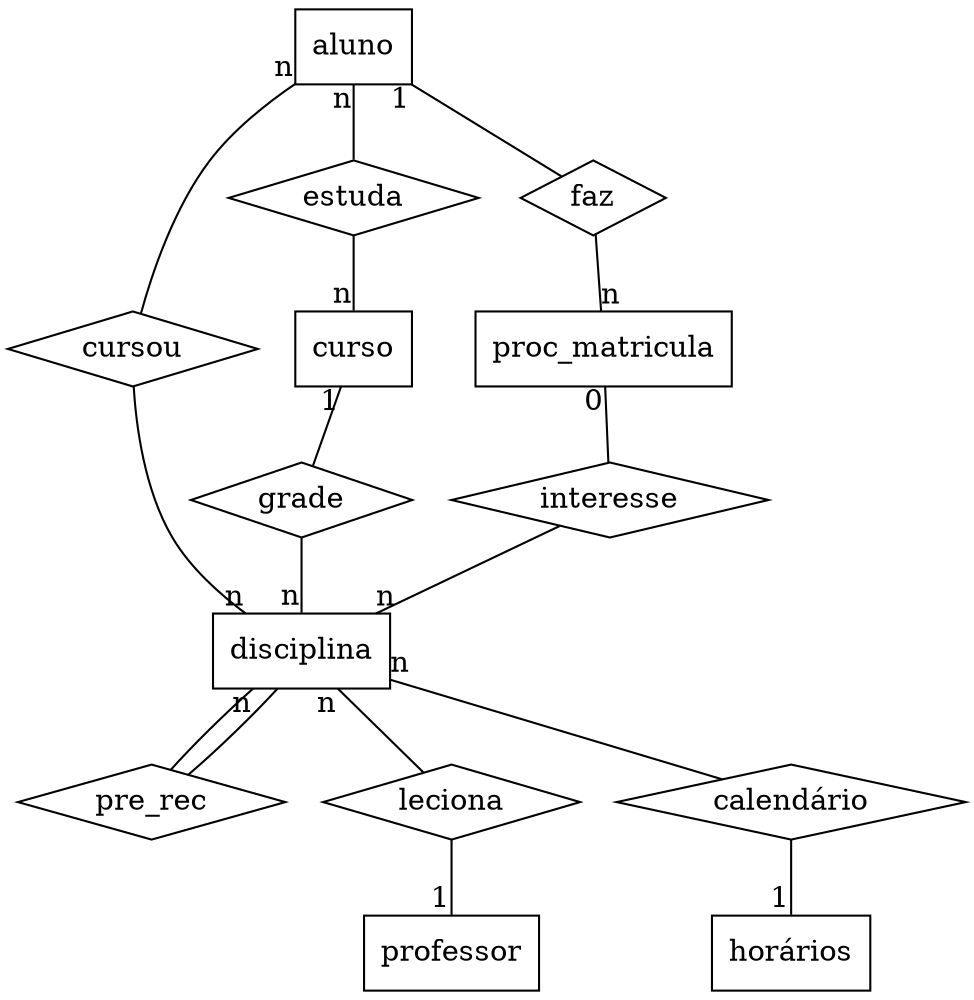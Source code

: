 graph diagramaER {

//ENTIDADES
aluno [shape=record]
disciplina [shape=record]
professor [shape=record]
curso [shape=record]
horários[shape=record]
proc_matricula [shape=record]


//RELACIONAMENTOS
cursou [shape=diamond]
pre_rec [shape=diamond]
leciona [shape=diamond]
grade [shape=diamond]
calendário [shape=diamond]
interesse [shape=diamond]
estuda [shape=diamond]
faz [shape=diamond]


//LIGAÇOES
aluno -- cursou [taillabel = "n"] 		cursou -- disciplina [headlabel = "n"]
aluno -- faz [taillabel = "1"]	 		faz -- proc_matricula [headlabel = "n"]
aluno -- estuda [taillabel = "n"] 		estuda -- curso [headlabel = "n"]
curso -- grade 	[taillabel = "1"]		grade -- disciplina [headlabel = "n"]
disciplina -- leciona [taillabel = "n"]		leciona -- professor [headlabel = "1"]
disciplina -- pre_rec [taillabel = "n"] 		pre_rec -- disciplina [headlabel = ""]
disciplina -- calendário [taillabel = "n"]	calendário -- horários [headlabel = "1"]
proc_matricula -- interesse [taillabel = "0"]	interesse -- disciplina [headlabel = "n"]


}
